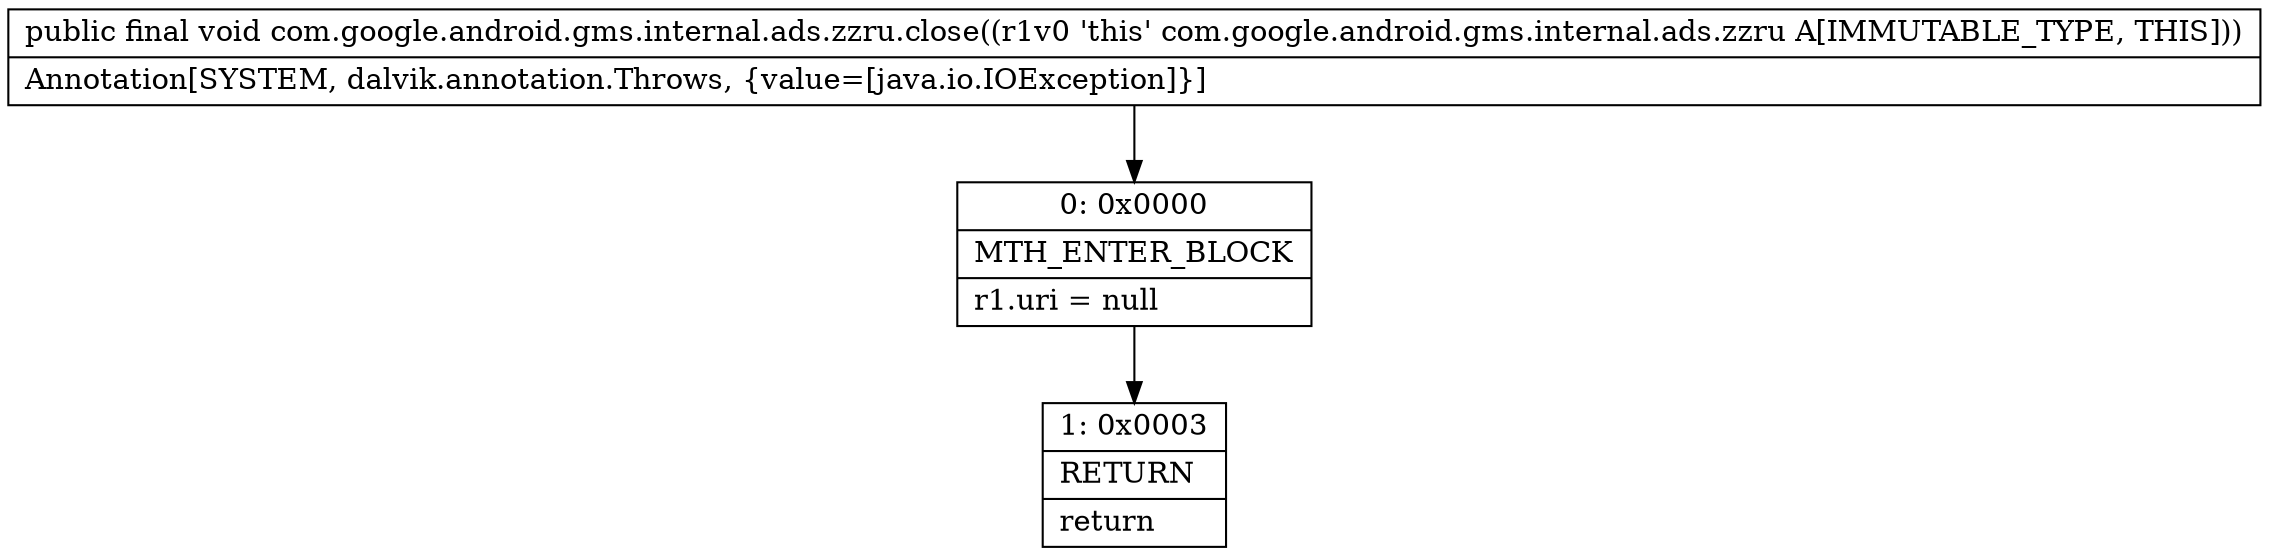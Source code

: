 digraph "CFG forcom.google.android.gms.internal.ads.zzru.close()V" {
Node_0 [shape=record,label="{0\:\ 0x0000|MTH_ENTER_BLOCK\l|r1.uri = null\l}"];
Node_1 [shape=record,label="{1\:\ 0x0003|RETURN\l|return\l}"];
MethodNode[shape=record,label="{public final void com.google.android.gms.internal.ads.zzru.close((r1v0 'this' com.google.android.gms.internal.ads.zzru A[IMMUTABLE_TYPE, THIS]))  | Annotation[SYSTEM, dalvik.annotation.Throws, \{value=[java.io.IOException]\}]\l}"];
MethodNode -> Node_0;
Node_0 -> Node_1;
}

